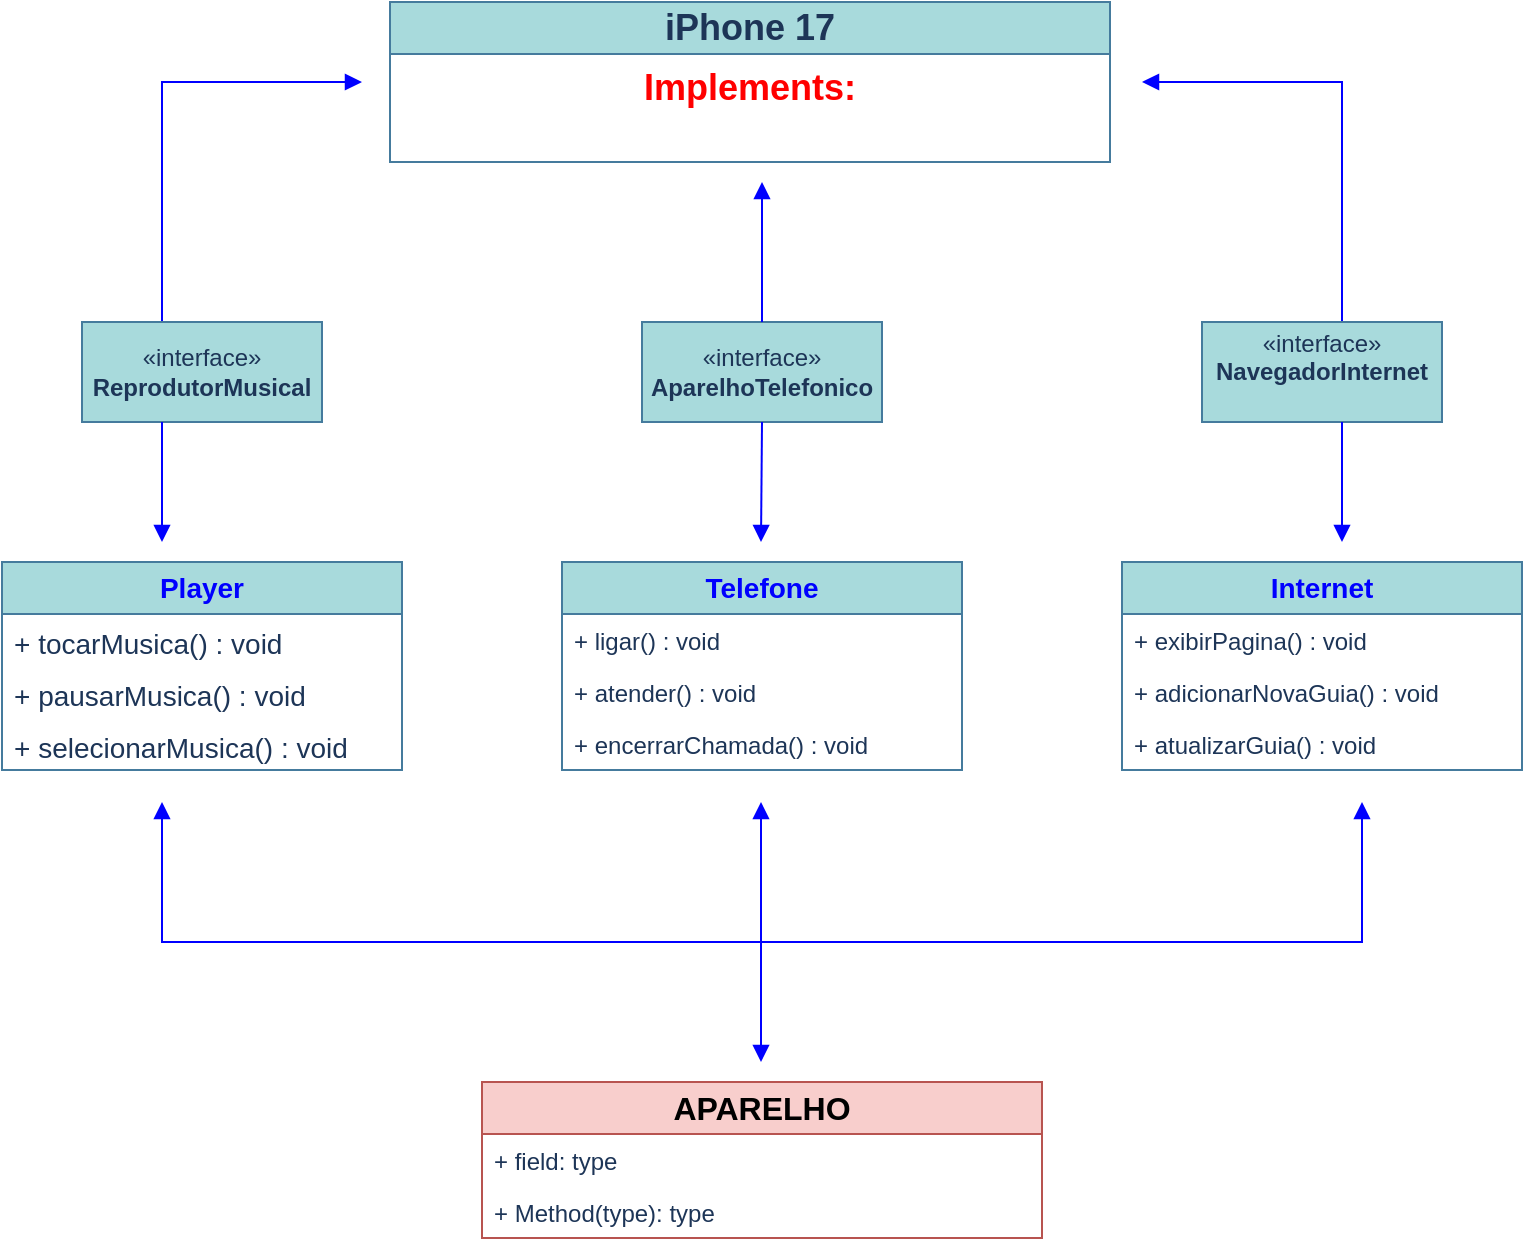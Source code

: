 <mxfile version="24.6.1" type="github">
  <diagram id="C5RBs43oDa-KdzZeNtuy" name="Page-1">
    <mxGraphModel dx="880" dy="426" grid="1" gridSize="10" guides="1" tooltips="1" connect="1" arrows="1" fold="1" page="1" pageScale="1" pageWidth="827" pageHeight="1169" math="0" shadow="0">
      <root>
        <mxCell id="WIyWlLk6GJQsqaUBKTNV-0" />
        <mxCell id="WIyWlLk6GJQsqaUBKTNV-1" parent="WIyWlLk6GJQsqaUBKTNV-0" />
        <mxCell id="zaSAY87Qyelp9HVjuqsa-6" value="&lt;font color=&quot;#0000ff&quot; style=&quot;font-size: 14px;&quot;&gt;&lt;b style=&quot;&quot;&gt;Player&lt;/b&gt;&lt;/font&gt;" style="swimlane;fontStyle=0;childLayout=stackLayout;horizontal=1;startSize=26;fillColor=#A8DADC;horizontalStack=0;resizeParent=1;resizeParentMax=0;resizeLast=0;collapsible=1;marginBottom=0;whiteSpace=wrap;html=1;strokeColor=#457B9D;labelBackgroundColor=none;fontColor=#1D3557;" vertex="1" parent="WIyWlLk6GJQsqaUBKTNV-1">
          <mxGeometry x="40" y="360" width="200" height="104" as="geometry" />
        </mxCell>
        <mxCell id="zaSAY87Qyelp9HVjuqsa-7" value="&lt;font style=&quot;font-size: 14px;&quot;&gt;+ tocarMusica() : void&lt;/font&gt;" style="text;strokeColor=none;fillColor=none;align=left;verticalAlign=top;spacingLeft=4;spacingRight=4;overflow=hidden;rotatable=0;points=[[0,0.5],[1,0.5]];portConstraint=eastwest;whiteSpace=wrap;html=1;labelBackgroundColor=none;fontColor=#1D3557;" vertex="1" parent="zaSAY87Qyelp9HVjuqsa-6">
          <mxGeometry y="26" width="200" height="26" as="geometry" />
        </mxCell>
        <mxCell id="zaSAY87Qyelp9HVjuqsa-8" value="&lt;font style=&quot;font-size: 14px;&quot;&gt;+ pausarMusica() : void&lt;/font&gt;" style="text;strokeColor=none;fillColor=none;align=left;verticalAlign=top;spacingLeft=4;spacingRight=4;overflow=hidden;rotatable=0;points=[[0,0.5],[1,0.5]];portConstraint=eastwest;whiteSpace=wrap;html=1;labelBackgroundColor=none;fontColor=#1D3557;" vertex="1" parent="zaSAY87Qyelp9HVjuqsa-6">
          <mxGeometry y="52" width="200" height="26" as="geometry" />
        </mxCell>
        <mxCell id="zaSAY87Qyelp9HVjuqsa-9" value="&lt;font style=&quot;font-size: 14px;&quot;&gt;+ selecionarMusica() : void&lt;/font&gt;" style="text;strokeColor=none;fillColor=none;align=left;verticalAlign=top;spacingLeft=4;spacingRight=4;overflow=hidden;rotatable=0;points=[[0,0.5],[1,0.5]];portConstraint=eastwest;whiteSpace=wrap;html=1;labelBackgroundColor=none;fontColor=#1D3557;" vertex="1" parent="zaSAY87Qyelp9HVjuqsa-6">
          <mxGeometry y="78" width="200" height="26" as="geometry" />
        </mxCell>
        <mxCell id="zaSAY87Qyelp9HVjuqsa-10" value="&lt;b&gt;&lt;font color=&quot;#0000ff&quot; style=&quot;font-size: 14px;&quot;&gt;Telefone&lt;/font&gt;&lt;/b&gt;" style="swimlane;fontStyle=0;childLayout=stackLayout;horizontal=1;startSize=26;fillColor=#A8DADC;horizontalStack=0;resizeParent=1;resizeParentMax=0;resizeLast=0;collapsible=1;marginBottom=0;whiteSpace=wrap;html=1;strokeColor=#457B9D;labelBackgroundColor=none;fontColor=#1D3557;" vertex="1" parent="WIyWlLk6GJQsqaUBKTNV-1">
          <mxGeometry x="320" y="360" width="200" height="104" as="geometry" />
        </mxCell>
        <mxCell id="zaSAY87Qyelp9HVjuqsa-11" value="+ ligar() : void" style="text;strokeColor=none;fillColor=none;align=left;verticalAlign=top;spacingLeft=4;spacingRight=4;overflow=hidden;rotatable=0;points=[[0,0.5],[1,0.5]];portConstraint=eastwest;whiteSpace=wrap;html=1;labelBackgroundColor=none;fontColor=#1D3557;" vertex="1" parent="zaSAY87Qyelp9HVjuqsa-10">
          <mxGeometry y="26" width="200" height="26" as="geometry" />
        </mxCell>
        <mxCell id="zaSAY87Qyelp9HVjuqsa-12" value="+ atender() : void" style="text;strokeColor=none;fillColor=none;align=left;verticalAlign=top;spacingLeft=4;spacingRight=4;overflow=hidden;rotatable=0;points=[[0,0.5],[1,0.5]];portConstraint=eastwest;whiteSpace=wrap;html=1;labelBackgroundColor=none;fontColor=#1D3557;" vertex="1" parent="zaSAY87Qyelp9HVjuqsa-10">
          <mxGeometry y="52" width="200" height="26" as="geometry" />
        </mxCell>
        <mxCell id="zaSAY87Qyelp9HVjuqsa-13" value="+ encerrarChamada() : void" style="text;strokeColor=none;fillColor=none;align=left;verticalAlign=top;spacingLeft=4;spacingRight=4;overflow=hidden;rotatable=0;points=[[0,0.5],[1,0.5]];portConstraint=eastwest;whiteSpace=wrap;html=1;labelBackgroundColor=none;fontColor=#1D3557;" vertex="1" parent="zaSAY87Qyelp9HVjuqsa-10">
          <mxGeometry y="78" width="200" height="26" as="geometry" />
        </mxCell>
        <mxCell id="zaSAY87Qyelp9HVjuqsa-14" value="&lt;b&gt;&lt;font color=&quot;#0000ff&quot; style=&quot;font-size: 14px;&quot;&gt;Internet&lt;/font&gt;&lt;/b&gt;" style="swimlane;fontStyle=0;childLayout=stackLayout;horizontal=1;startSize=26;fillColor=#A8DADC;horizontalStack=0;resizeParent=1;resizeParentMax=0;resizeLast=0;collapsible=1;marginBottom=0;whiteSpace=wrap;html=1;strokeColor=#457B9D;labelBackgroundColor=none;fontColor=#1D3557;" vertex="1" parent="WIyWlLk6GJQsqaUBKTNV-1">
          <mxGeometry x="600" y="360" width="200" height="104" as="geometry" />
        </mxCell>
        <mxCell id="zaSAY87Qyelp9HVjuqsa-15" value="+ exibirPagina() : void" style="text;strokeColor=none;fillColor=none;align=left;verticalAlign=top;spacingLeft=4;spacingRight=4;overflow=hidden;rotatable=0;points=[[0,0.5],[1,0.5]];portConstraint=eastwest;whiteSpace=wrap;html=1;labelBackgroundColor=none;fontColor=#1D3557;" vertex="1" parent="zaSAY87Qyelp9HVjuqsa-14">
          <mxGeometry y="26" width="200" height="26" as="geometry" />
        </mxCell>
        <mxCell id="zaSAY87Qyelp9HVjuqsa-16" value="+ adicionarNovaGuia() : void" style="text;strokeColor=none;fillColor=none;align=left;verticalAlign=top;spacingLeft=4;spacingRight=4;overflow=hidden;rotatable=0;points=[[0,0.5],[1,0.5]];portConstraint=eastwest;whiteSpace=wrap;html=1;labelBackgroundColor=none;fontColor=#1D3557;" vertex="1" parent="zaSAY87Qyelp9HVjuqsa-14">
          <mxGeometry y="52" width="200" height="26" as="geometry" />
        </mxCell>
        <mxCell id="zaSAY87Qyelp9HVjuqsa-17" value="+ atualizarGuia() : void" style="text;strokeColor=none;fillColor=none;align=left;verticalAlign=top;spacingLeft=4;spacingRight=4;overflow=hidden;rotatable=0;points=[[0,0.5],[1,0.5]];portConstraint=eastwest;whiteSpace=wrap;html=1;labelBackgroundColor=none;fontColor=#1D3557;" vertex="1" parent="zaSAY87Qyelp9HVjuqsa-14">
          <mxGeometry y="78" width="200" height="26" as="geometry" />
        </mxCell>
        <mxCell id="zaSAY87Qyelp9HVjuqsa-18" value="&lt;span style=&quot;font-size: 18px;&quot;&gt;&lt;b&gt;iPhone 17&lt;/b&gt;&lt;/span&gt;" style="swimlane;fontStyle=0;childLayout=stackLayout;horizontal=1;startSize=26;fillColor=#A8DADC;horizontalStack=0;resizeParent=1;resizeParentMax=0;resizeLast=0;collapsible=1;marginBottom=0;whiteSpace=wrap;html=1;fontColor=#1D3557;strokeColor=#457B9D;labelBackgroundColor=none;" vertex="1" parent="WIyWlLk6GJQsqaUBKTNV-1">
          <mxGeometry x="234" y="80" width="360" height="80" as="geometry" />
        </mxCell>
        <mxCell id="zaSAY87Qyelp9HVjuqsa-19" value="&lt;div style=&quot;&quot;&gt;&lt;b style=&quot;background-color: initial;&quot;&gt;&lt;font style=&quot;font-size: 18px;&quot; color=&quot;#ff0000&quot;&gt;Implements:&lt;/font&gt;&lt;/b&gt;&lt;/div&gt;" style="text;strokeColor=none;fillColor=none;align=center;verticalAlign=top;spacingLeft=4;spacingRight=4;overflow=hidden;rotatable=0;points=[[0,0.5],[1,0.5]];portConstraint=eastwest;whiteSpace=wrap;html=1;labelBackgroundColor=none;fontColor=#1D3557;" vertex="1" parent="zaSAY87Qyelp9HVjuqsa-18">
          <mxGeometry y="26" width="360" height="54" as="geometry" />
        </mxCell>
        <mxCell id="zaSAY87Qyelp9HVjuqsa-38" value="" style="html=1;verticalAlign=bottom;endArrow=block;rounded=0;labelBackgroundColor=none;strokeColor=#0000FF;fontColor=default;edgeStyle=orthogonalEdgeStyle;fillColor=#FFFFFF;strokeWidth=1;exitX=0.625;exitY=0.02;exitDx=0;exitDy=0;exitPerimeter=0;" edge="1" parent="WIyWlLk6GJQsqaUBKTNV-1" source="zaSAY87Qyelp9HVjuqsa-44">
          <mxGeometry width="80" relative="1" as="geometry">
            <mxPoint x="710" y="230" as="sourcePoint" />
            <mxPoint x="610" y="120" as="targetPoint" />
            <mxPoint as="offset" />
            <Array as="points">
              <mxPoint x="710" y="241" />
              <mxPoint x="710" y="120" />
            </Array>
          </mxGeometry>
        </mxCell>
        <mxCell id="zaSAY87Qyelp9HVjuqsa-40" value="" style="html=1;verticalAlign=bottom;endArrow=block;rounded=0;labelBackgroundColor=none;fontColor=default;edgeStyle=orthogonalEdgeStyle;fillColor=default;strokeColor=#0000FF;" edge="1" parent="WIyWlLk6GJQsqaUBKTNV-1" source="zaSAY87Qyelp9HVjuqsa-43">
          <mxGeometry width="80" relative="1" as="geometry">
            <mxPoint x="120" y="230" as="sourcePoint" />
            <mxPoint x="220" y="120" as="targetPoint" />
            <mxPoint as="offset" />
            <Array as="points">
              <mxPoint x="120" y="120" />
            </Array>
          </mxGeometry>
        </mxCell>
        <mxCell id="zaSAY87Qyelp9HVjuqsa-43" value="«interface»&lt;br&gt;&lt;b&gt;ReprodutorMusical&lt;/b&gt;" style="html=1;whiteSpace=wrap;strokeColor=#457B9D;fontColor=#1D3557;fillColor=#A8DADC;" vertex="1" parent="WIyWlLk6GJQsqaUBKTNV-1">
          <mxGeometry x="80" y="240" width="120" height="50" as="geometry" />
        </mxCell>
        <mxCell id="zaSAY87Qyelp9HVjuqsa-44" value="&lt;div&gt;&lt;br&gt;&lt;/div&gt;&lt;div&gt;&lt;br&gt;&lt;/div&gt;«interface»&lt;br&gt;&lt;b&gt;NavegadorInternet&lt;/b&gt;&lt;br&gt;&lt;div&gt;&lt;b&gt;&lt;br&gt;&lt;/b&gt;&lt;/div&gt;&lt;div&gt;&lt;b&gt;&lt;br&gt;&lt;/b&gt;&lt;/div&gt;&lt;div&gt;&lt;b&gt;&lt;br&gt;&lt;/b&gt;&lt;/div&gt;" style="html=1;whiteSpace=wrap;strokeColor=#457B9D;fontColor=#1D3557;fillColor=#A8DADC;" vertex="1" parent="WIyWlLk6GJQsqaUBKTNV-1">
          <mxGeometry x="640" y="240" width="120" height="50" as="geometry" />
        </mxCell>
        <mxCell id="zaSAY87Qyelp9HVjuqsa-45" value="«interface»&lt;br&gt;&lt;b&gt;AparelhoTelefonico&lt;/b&gt;" style="html=1;whiteSpace=wrap;strokeColor=#457B9D;fontColor=#1D3557;fillColor=#A8DADC;" vertex="1" parent="WIyWlLk6GJQsqaUBKTNV-1">
          <mxGeometry x="360" y="240" width="120" height="50" as="geometry" />
        </mxCell>
        <mxCell id="zaSAY87Qyelp9HVjuqsa-47" value="" style="html=1;verticalAlign=bottom;endArrow=block;curved=0;rounded=0;strokeColor=#0000FF;fontColor=#1D3557;fillColor=#A8DADC;exitX=0.5;exitY=1;exitDx=0;exitDy=0;" edge="1" parent="WIyWlLk6GJQsqaUBKTNV-1" source="zaSAY87Qyelp9HVjuqsa-45">
          <mxGeometry width="80" relative="1" as="geometry">
            <mxPoint x="420" y="310" as="sourcePoint" />
            <mxPoint x="419.5" y="350" as="targetPoint" />
          </mxGeometry>
        </mxCell>
        <mxCell id="zaSAY87Qyelp9HVjuqsa-48" value="" style="html=1;verticalAlign=bottom;endArrow=block;curved=0;rounded=0;strokeColor=#0000FF;fontColor=#1D3557;fillColor=#A8DADC;" edge="1" parent="WIyWlLk6GJQsqaUBKTNV-1">
          <mxGeometry width="80" relative="1" as="geometry">
            <mxPoint x="120" y="290" as="sourcePoint" />
            <mxPoint x="120" y="350" as="targetPoint" />
          </mxGeometry>
        </mxCell>
        <mxCell id="zaSAY87Qyelp9HVjuqsa-49" value="" style="html=1;verticalAlign=bottom;endArrow=block;curved=0;rounded=0;strokeColor=#0000FF;fontColor=#1D3557;fillColor=#A8DADC;" edge="1" parent="WIyWlLk6GJQsqaUBKTNV-1">
          <mxGeometry width="80" relative="1" as="geometry">
            <mxPoint x="710" y="290" as="sourcePoint" />
            <mxPoint x="710" y="350" as="targetPoint" />
          </mxGeometry>
        </mxCell>
        <mxCell id="zaSAY87Qyelp9HVjuqsa-50" value="" style="html=1;verticalAlign=bottom;endArrow=block;curved=0;rounded=0;strokeColor=#0000FF;fontColor=#1D3557;fillColor=#A8DADC;exitX=0.5;exitY=0;exitDx=0;exitDy=0;" edge="1" parent="WIyWlLk6GJQsqaUBKTNV-1" source="zaSAY87Qyelp9HVjuqsa-45">
          <mxGeometry width="80" relative="1" as="geometry">
            <mxPoint x="420" y="220" as="sourcePoint" />
            <mxPoint x="420" y="170" as="targetPoint" />
          </mxGeometry>
        </mxCell>
        <mxCell id="zaSAY87Qyelp9HVjuqsa-53" value="" style="endArrow=block;startArrow=block;endFill=1;startFill=1;html=1;rounded=0;strokeColor=#0000FF;fontColor=#1D3557;fillColor=#A8DADC;edgeStyle=orthogonalEdgeStyle;" edge="1" parent="WIyWlLk6GJQsqaUBKTNV-1">
          <mxGeometry width="160" relative="1" as="geometry">
            <mxPoint x="120" y="480" as="sourcePoint" />
            <mxPoint x="720" y="480" as="targetPoint" />
            <Array as="points">
              <mxPoint x="120" y="550" />
              <mxPoint x="720" y="550" />
            </Array>
          </mxGeometry>
        </mxCell>
        <mxCell id="zaSAY87Qyelp9HVjuqsa-54" value="" style="endArrow=block;startArrow=block;endFill=1;startFill=1;html=1;rounded=0;strokeColor=#0000FF;fontColor=#1D3557;fillColor=#A8DADC;" edge="1" parent="WIyWlLk6GJQsqaUBKTNV-1">
          <mxGeometry width="160" relative="1" as="geometry">
            <mxPoint x="419.5" y="480" as="sourcePoint" />
            <mxPoint x="419.5" y="610" as="targetPoint" />
          </mxGeometry>
        </mxCell>
        <mxCell id="zaSAY87Qyelp9HVjuqsa-55" value="&lt;font size=&quot;3&quot;&gt;&lt;b&gt;APARELHO&lt;/b&gt;&lt;/font&gt;" style="swimlane;fontStyle=0;childLayout=stackLayout;horizontal=1;startSize=26;fillColor=#f8cecc;horizontalStack=0;resizeParent=1;resizeParentMax=0;resizeLast=0;collapsible=1;marginBottom=0;whiteSpace=wrap;html=1;strokeColor=#b85450;" vertex="1" parent="WIyWlLk6GJQsqaUBKTNV-1">
          <mxGeometry x="280" y="620" width="280" height="78" as="geometry" />
        </mxCell>
        <mxCell id="zaSAY87Qyelp9HVjuqsa-56" value="+ field: type" style="text;strokeColor=none;fillColor=none;align=left;verticalAlign=top;spacingLeft=4;spacingRight=4;overflow=hidden;rotatable=0;points=[[0,0.5],[1,0.5]];portConstraint=eastwest;whiteSpace=wrap;html=1;fontColor=#1D3557;" vertex="1" parent="zaSAY87Qyelp9HVjuqsa-55">
          <mxGeometry y="26" width="280" height="26" as="geometry" />
        </mxCell>
        <mxCell id="zaSAY87Qyelp9HVjuqsa-57" value="+ Method(type): type" style="text;strokeColor=none;fillColor=none;align=left;verticalAlign=top;spacingLeft=4;spacingRight=4;overflow=hidden;rotatable=0;points=[[0,0.5],[1,0.5]];portConstraint=eastwest;whiteSpace=wrap;html=1;fontColor=#1D3557;" vertex="1" parent="zaSAY87Qyelp9HVjuqsa-55">
          <mxGeometry y="52" width="280" height="26" as="geometry" />
        </mxCell>
      </root>
    </mxGraphModel>
  </diagram>
</mxfile>
